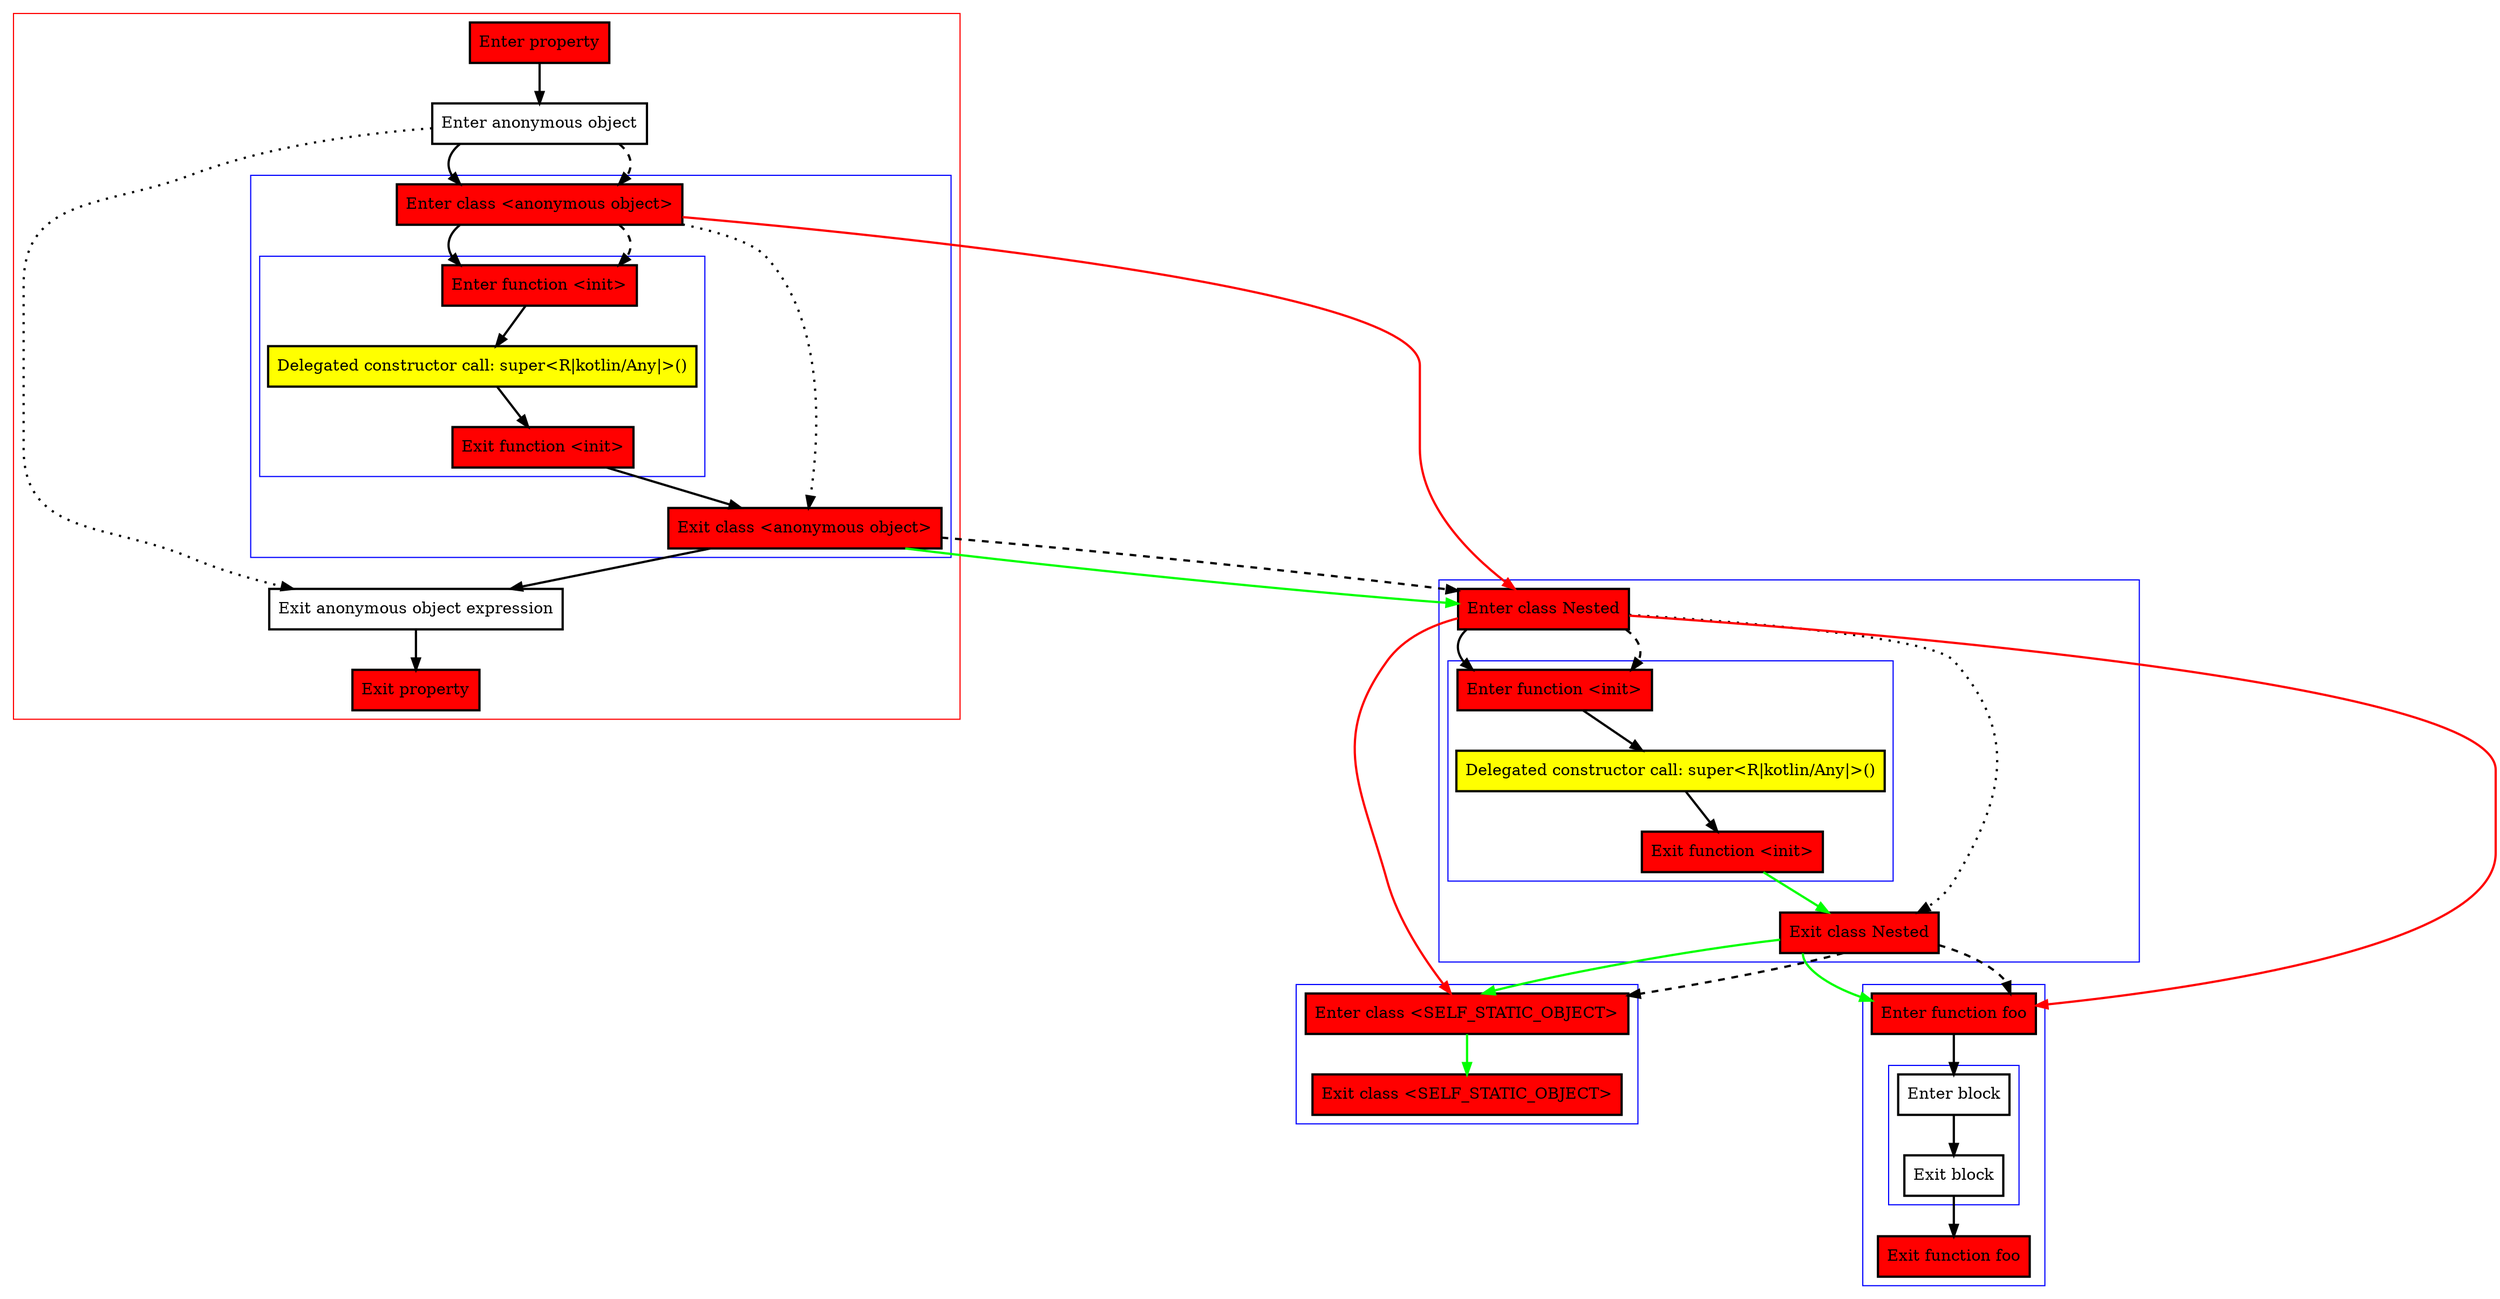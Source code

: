 digraph innerClassInAnonymousObject_kt {
    graph [nodesep=3]
    node [shape=box penwidth=2]
    edge [penwidth=2]

    subgraph cluster_0 {
        color=red
        0 [label="Enter property" style="filled" fillcolor=red];
        1 [label="Enter anonymous object"];
        subgraph cluster_1 {
            color=blue
            2 [label="Enter class <anonymous object>" style="filled" fillcolor=red];
            subgraph cluster_2 {
                color=blue
                3 [label="Enter function <init>" style="filled" fillcolor=red];
                4 [label="Delegated constructor call: super<R|kotlin/Any|>()" style="filled" fillcolor=yellow];
                5 [label="Exit function <init>" style="filled" fillcolor=red];
            }
            6 [label="Exit class <anonymous object>" style="filled" fillcolor=red];
        }
        7 [label="Exit anonymous object expression"];
        8 [label="Exit property" style="filled" fillcolor=red];
    }
    subgraph cluster_3 {
        color=blue
        9 [label="Enter class Nested" style="filled" fillcolor=red];
        subgraph cluster_4 {
            color=blue
            10 [label="Enter function <init>" style="filled" fillcolor=red];
            11 [label="Delegated constructor call: super<R|kotlin/Any|>()" style="filled" fillcolor=yellow];
            12 [label="Exit function <init>" style="filled" fillcolor=red];
        }
        13 [label="Exit class Nested" style="filled" fillcolor=red];
    }
    subgraph cluster_5 {
        color=blue
        14 [label="Enter class <SELF_STATIC_OBJECT>" style="filled" fillcolor=red];
        15 [label="Exit class <SELF_STATIC_OBJECT>" style="filled" fillcolor=red];
    }
    subgraph cluster_6 {
        color=blue
        16 [label="Enter function foo" style="filled" fillcolor=red];
        subgraph cluster_7 {
            color=blue
            17 [label="Enter block"];
            18 [label="Exit block"];
        }
        19 [label="Exit function foo" style="filled" fillcolor=red];
    }
    0 -> {1};
    1 -> {2};
    1 -> {7} [style=dotted];
    1 -> {2} [style=dashed];
    2 -> {3};
    2 -> {9} [color=red];
    2 -> {6} [style=dotted];
    2 -> {3} [style=dashed];
    3 -> {4};
    4 -> {5};
    5 -> {6};
    6 -> {7};
    6 -> {9} [color=green];
    6 -> {9} [style=dashed];
    7 -> {8};
    9 -> {10};
    9 -> {14 16} [color=red];
    9 -> {13} [style=dotted];
    9 -> {10} [style=dashed];
    10 -> {11};
    11 -> {12};
    12 -> {13} [color=green];
    13 -> {14 16} [color=green];
    13 -> {14 16} [style=dashed];
    14 -> {15} [color=green];
    16 -> {17};
    17 -> {18};
    18 -> {19};

}
